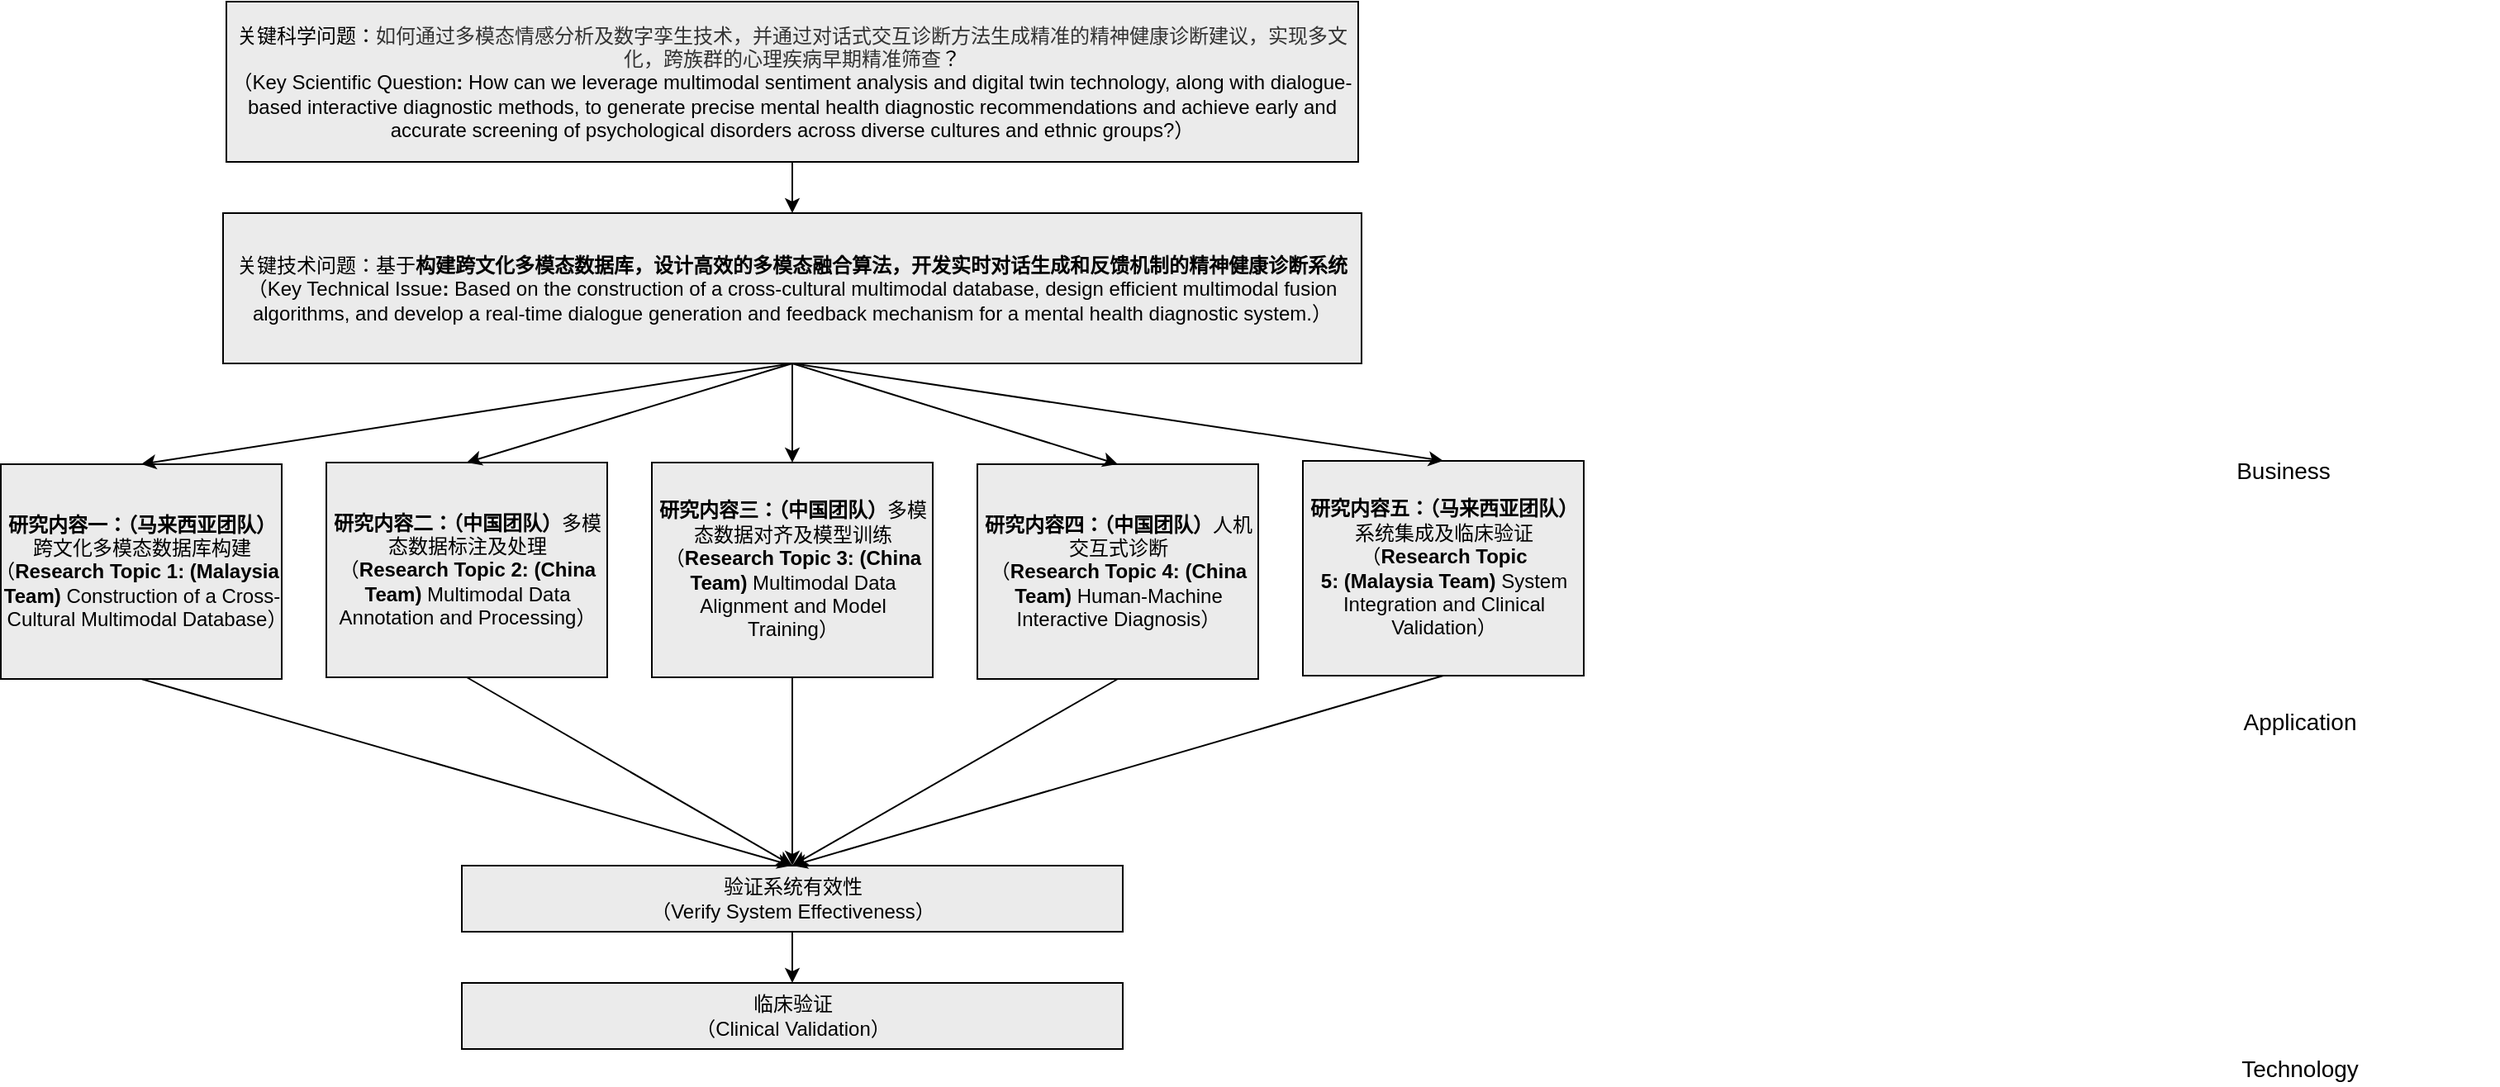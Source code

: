 <mxfile version="25.0.3">
  <diagram id="6I0OCvxSQrVGMHxT2VVA" name="Page-1">
    <mxGraphModel dx="1918" dy="705" grid="0" gridSize="10" guides="1" tooltips="1" connect="1" arrows="1" fold="1" page="0" pageScale="1" pageWidth="850" pageHeight="1100" math="0" shadow="0">
      <root>
        <mxCell id="0" />
        <mxCell id="1" parent="0" />
        <mxCell id="dKdSaXE48SgPbhcamS2K-58" value="Technology" style="text;html=1;strokeColor=none;fillColor=none;align=center;verticalAlign=middle;whiteSpace=wrap;fontSize=14;" parent="1" vertex="1">
          <mxGeometry x="1269" y="751" width="240" height="20" as="geometry" />
        </mxCell>
        <mxCell id="dKdSaXE48SgPbhcamS2K-59" value="Application" style="text;html=1;strokeColor=none;fillColor=none;align=center;verticalAlign=middle;whiteSpace=wrap;fontSize=14;" parent="1" vertex="1">
          <mxGeometry x="1269" y="541" width="240" height="20" as="geometry" />
        </mxCell>
        <mxCell id="dKdSaXE48SgPbhcamS2K-60" value="Business" style="text;html=1;strokeColor=none;fillColor=none;align=center;verticalAlign=middle;whiteSpace=wrap;fontSize=14;" parent="1" vertex="1">
          <mxGeometry x="1259" y="389" width="240" height="20" as="geometry" />
        </mxCell>
        <mxCell id="VO531dHjWUVzXmGTuJKX-1" value="关键科学问题：&lt;span style=&quot;color: rgb(51, 51, 51); letter-spacing: 0pt; text-align: justify; text-indent: 2em;&quot;&gt;&lt;font face=&quot;Helvetica&quot; style=&quot;font-size: 12px;&quot;&gt;如何通过多模态情感分析及数字孪生技术，并通过对话式交互诊断方法生成精准的精神健康诊断建议，实现多文化，跨族群的心理疾病早期精准筛查&lt;/font&gt;&lt;/span&gt;&lt;span style=&quot;background-color: initial;&quot;&gt;？&lt;/span&gt;&lt;div style=&quot;font-size: medium; text-align: start;&quot; data-hash=&quot;b935e11d9d1dda486e0670e52072802b&quot; data-version=&quot;3.0.0&quot;&gt;&lt;/div&gt;&lt;div&gt;（Key Scientific Question&lt;strong&gt;:&lt;/strong&gt; How can we leverage multimodal sentiment analysis and digital twin technology, along with dialogue-based interactive diagnostic methods, to generate precise mental health diagnostic recommendations and achieve early and accurate screening of psychological disorders across diverse cultures and ethnic groups?）&lt;span style=&quot;background-color: initial;&quot;&gt;&lt;/span&gt;&lt;/div&gt;" style="html=1;outlineConnect=0;whiteSpace=wrap;fillColor=#EBEBEB;shape=mxgraph.archimate3.application;appType=generic;archiType=square;" parent="1" vertex="1">
          <mxGeometry x="134" y="115" width="685" height="97" as="geometry" />
        </mxCell>
        <mxCell id="VO531dHjWUVzXmGTuJKX-2" value="关键技术问题：基于&lt;b&gt;构建跨文化多模态数据库，&lt;/b&gt;&lt;b&gt;设计高效的多模态融合算法，开发实时对话生成和反馈机制的精神健康诊断系统&lt;/b&gt;&lt;div&gt;（&lt;span style=&quot;background-color: initial;&quot;&gt;Key Technical Issue&lt;/span&gt;&lt;strong style=&quot;background-color: initial;&quot;&gt;:&lt;/strong&gt;&lt;span style=&quot;background-color: initial;&quot;&gt;&amp;nbsp;Based on the construction of a cross-cultural multimodal database, design efficient multimodal fusion algorithms, and develop a real-time dialogue generation and feedback mechanism for a mental health diagnostic system.&lt;/span&gt;&lt;span style=&quot;background-color: initial;&quot;&gt;）&lt;/span&gt;&lt;/div&gt;" style="html=1;outlineConnect=0;whiteSpace=wrap;fillColor=#EBEBEB;shape=mxgraph.archimate3.application;appType=generic;archiType=square;" parent="1" vertex="1">
          <mxGeometry x="132" y="243" width="689" height="91" as="geometry" />
        </mxCell>
        <mxCell id="VO531dHjWUVzXmGTuJKX-3" value="&lt;b&gt;研究内容二：（中国团队）&lt;/b&gt;多模态数据标注及处理&lt;div&gt;（&lt;b&gt;Research Topic 2: (China Team)&lt;/b&gt; Multimodal Data Annotation and Processing）&lt;/div&gt;" style="html=1;outlineConnect=0;whiteSpace=wrap;fillColor=#EBEBEB;shape=mxgraph.archimate3.application;appType=generic;archiType=square;" parent="1" vertex="1">
          <mxGeometry x="194.5" y="394" width="170" height="130" as="geometry" />
        </mxCell>
        <mxCell id="VO531dHjWUVzXmGTuJKX-4" value="&lt;b&gt;研究内容三：（中国团队）&lt;/b&gt;多模态数据对齐及模型训练（&lt;strong style=&quot;background-color: initial;&quot;&gt;Research Topic 3:&lt;/strong&gt;&lt;span style=&quot;background-color: initial;&quot;&gt;&lt;b&gt;&amp;nbsp;(China Team) &lt;/b&gt;Multimodal Data Alignment and Model Training&lt;/span&gt;&lt;span style=&quot;background-color: initial;&quot;&gt;）&lt;/span&gt;" style="html=1;outlineConnect=0;whiteSpace=wrap;fillColor=#EBEBEB;shape=mxgraph.archimate3.application;appType=generic;archiType=square;" parent="1" vertex="1">
          <mxGeometry x="391.5" y="394" width="170" height="130" as="geometry" />
        </mxCell>
        <mxCell id="VO531dHjWUVzXmGTuJKX-5" value="&lt;b&gt;研究内容四：（中国团队）&lt;/b&gt;人机交互式诊断&lt;div&gt;（&lt;b&gt;Research Topic 4: (China Team)&lt;/b&gt; Human-Machine Interactive Diagnosis）&lt;span style=&quot;color: rgba(0, 0, 0, 0); font-family: monospace; font-size: 0px; text-align: start; text-wrap-mode: nowrap;&quot;&gt;%3CmxGraphModel%3E%3Croot%3E%3CmxCell%20id%3D%220%22%2F%3E%3CmxCell%20id%3D%221%22%20parent%3D%220%22%2F%3E%3CmxCell%20id%3D%222%22%20value%3D%22%E7%A0%94%E7%A9%B6%E5%86%85%E5%AE%B9%E4%B8%80%EF%BC%9A%E5%A4%9A%E6%A8%A1%E6%80%81%E6%95%B0%E6%8D%AE%E6%94%B6%E9%9B%86%E5%8F%8A%E6%A0%87%E6%B3%A8%22%20style%3D%22html%3D1%3BoutlineConnect%3D0%3BwhiteSpace%3Dwrap%3BfillColor%3D%23EBEBEB%3Bshape%3Dmxgraph.archimate3.application%3BappType%3Dgeneric%3BarchiType%3Dsquare%3B%22%20vertex%3D%221%22%20parent%3D%221%22%3E%3CmxGeometry%20x%3D%22190%22%20y%3D%22320%22%20width%3D%22400%22%20height%3D%2240%22%20as%3D%22geometry%22%2F%3E%3C%2FmxCell%3E%3C%2Froot%3E%3C%2FmxGraphModel%3E&lt;/span&gt;&lt;/div&gt;" style="html=1;outlineConnect=0;whiteSpace=wrap;fillColor=#EBEBEB;shape=mxgraph.archimate3.application;appType=generic;archiType=square;" parent="1" vertex="1">
          <mxGeometry x="588.5" y="395" width="170" height="130" as="geometry" />
        </mxCell>
        <mxCell id="VO531dHjWUVzXmGTuJKX-6" value="&lt;b&gt;研究内容一：（马来西亚团队）&lt;/b&gt;跨文化多模态数据库构建&lt;span style=&quot;color: rgba(0, 0, 0, 0); font-family: monospace; font-size: 0px; text-align: start; text-wrap-mode: nowrap;&quot;&gt;%3CmxGraphModel%3E%3Croot%3E%3CmxCell%20id%3D%220%22%2F%3E%3CmxCell%20id%3D%221%22%20parent%3D%220%22%2F%3E%3CmxCell%20id%3D%222%22%20value%3D%22%E7%A0%94%E7%A9%B6%E5%86%85%E5%AE%B9%E4%B8%80%EF%BC%9A%E5%A4%9A%E6%A8%A1%E6%80%81%E6%95%B0%E6%8D%AE%E6%94%B6%E9%9B%86%E5%8F%8A%E6%A0%87%E6%B3%A8%22%20style%3D%22html%3D1%3BoutlineConnect%3D0%3BwhiteSpace%3Dwrap%3BfillColor%3D%23EBEBEB%3Bshape%3Dmxgraph.archimate3.application%3BappType%3Dgeneric%3BarchiType%3Dsquare%3B%22%20vertex%3D%221%22%20parent%3D%221%22%3E%3CmxGeometry%20x%3D%22190%22%20y%3D%22320%22%20width%3D%22400%22%20height%3D%2240%22%20as%3D%22geometry%22%2F%3E%3C%2FmxCell%3E%3C%2Froot%3E%3C%2FmxGraphModel%3E&lt;/span&gt;&lt;div&gt;&lt;span style=&quot;color: rgba(0, 0, 0, 0); font-family: monospace; font-size: 0px; text-align: start; text-wrap-mode: nowrap;&quot;&gt;（（（(&lt;/span&gt;&lt;span style=&quot;background-color: initial;&quot;&gt;（&lt;/span&gt;&lt;strong style=&quot;background-color: initial;&quot;&gt;Research Topic 1:&lt;/strong&gt;&lt;span style=&quot;background-color: initial;&quot;&gt; &lt;b&gt;(Malaysia Team)&lt;/b&gt; Construction of a Cross-Cultural Multimodal Database）&lt;/span&gt;&lt;span style=&quot;color: rgba(0, 0, 0, 0); font-family: monospace; font-size: 0px; text-align: start; text-wrap-mode: nowrap; background-color: initial;&quot;&gt;）&lt;/span&gt;&lt;/div&gt;" style="html=1;outlineConnect=0;whiteSpace=wrap;fillColor=#EBEBEB;shape=mxgraph.archimate3.application;appType=generic;archiType=square;" parent="1" vertex="1">
          <mxGeometry x="-2.5" y="395" width="170" height="130" as="geometry" />
        </mxCell>
        <mxCell id="VO531dHjWUVzXmGTuJKX-7" value="&lt;b&gt;研究内容五：（马来西亚团队）&lt;/b&gt;系统集成及临床验证（&lt;strong style=&quot;background-color: initial;&quot;&gt;Research Topic 5:&lt;/strong&gt;&lt;span style=&quot;background-color: initial;&quot;&gt;&lt;b&gt;&amp;nbsp;(Malaysia Team)&lt;/b&gt; System Integration and Clinical Validation&lt;/span&gt;&lt;span style=&quot;background-color: initial;&quot;&gt;）&lt;/span&gt;&lt;span style=&quot;text-wrap-mode: nowrap; background-color: initial; color: rgba(0, 0, 0, 0); font-family: monospace; font-size: 0px; text-align: start;&quot;&gt;%3CmxGraphModel%3E%3Croot%3E%3CmxCell%20id%3D%220%22%2F%3E%3CmxCell%20id%3D%221%22%20parent%3D%220%22%2F%3E%3CmxCell%20id%3D%222%22%20value%3D%22%E7%A0%94%E7%A9%B6%E5%86%85%E5%AE%B9%E4%B8%80%EF%BC%9A%E5%A4%9A%E6%A8%A1%E6%80%81%E6%95%B0%E6%8D%AE%E6%94%B6%E9%9B%86%E5%8F%8A%E6%A0%87%E6%B3%A8%22%20style%3D%22html%3D1%3BoutlineConnect%3D0%3BwhiteSpace%3Dwrap%3BfillColor%3D%23EBEBEB%3Bshape%3Dmxgraph.archimate3.application%3BappType%3Dgeneric%3BarchiType%3Dsquare%3B%22%20vertex%3D%221%22%20parent%3D%221%22%3E%3CmxGeometry%20x%3D%22190%22%20y%3D%22320%22%20width%3D%22400%22%20height%3D%2240%22%20as%3D%22geometry%22%2F%3E%3C%2FmxCell%3E%3C%2Froot%3E%3C%2FmxGraphModel%3E（）&lt;/span&gt;" style="html=1;outlineConnect=0;whiteSpace=wrap;fillColor=#EBEBEB;shape=mxgraph.archimate3.application;appType=generic;archiType=square;" parent="1" vertex="1">
          <mxGeometry x="785.5" y="393" width="170" height="130" as="geometry" />
        </mxCell>
        <mxCell id="VO531dHjWUVzXmGTuJKX-8" value="验证系统有效性&lt;div&gt;（Verify System Effectiveness）&lt;/div&gt;" style="html=1;outlineConnect=0;whiteSpace=wrap;fillColor=#EBEBEB;shape=mxgraph.archimate3.application;appType=generic;archiType=square;" parent="1" vertex="1">
          <mxGeometry x="276.5" y="638" width="400" height="40" as="geometry" />
        </mxCell>
        <mxCell id="VO531dHjWUVzXmGTuJKX-9" value="临床验证&lt;div&gt;（Clinical Validation）&lt;/div&gt;" style="html=1;outlineConnect=0;whiteSpace=wrap;fillColor=#EBEBEB;shape=mxgraph.archimate3.application;appType=generic;archiType=square;" parent="1" vertex="1">
          <mxGeometry x="276.5" y="709" width="400" height="40" as="geometry" />
        </mxCell>
        <mxCell id="VO531dHjWUVzXmGTuJKX-10" style="edgeStyle=orthogonalEdgeStyle;rounded=0;orthogonalLoop=1;jettySize=auto;html=1;exitX=0.5;exitY=1;exitDx=0;exitDy=0;exitPerimeter=0;entryX=0.5;entryY=0;entryDx=0;entryDy=0;entryPerimeter=0;" parent="1" source="VO531dHjWUVzXmGTuJKX-1" target="VO531dHjWUVzXmGTuJKX-2" edge="1">
          <mxGeometry relative="1" as="geometry" />
        </mxCell>
        <mxCell id="VO531dHjWUVzXmGTuJKX-11" style="rounded=0;orthogonalLoop=1;jettySize=auto;html=1;exitX=0.5;exitY=1;exitDx=0;exitDy=0;exitPerimeter=0;entryX=0.5;entryY=0;entryDx=0;entryDy=0;entryPerimeter=0;" parent="1" source="VO531dHjWUVzXmGTuJKX-2" target="VO531dHjWUVzXmGTuJKX-3" edge="1">
          <mxGeometry relative="1" as="geometry" />
        </mxCell>
        <mxCell id="VO531dHjWUVzXmGTuJKX-12" style="rounded=0;orthogonalLoop=1;jettySize=auto;html=1;exitX=0.5;exitY=1;exitDx=0;exitDy=0;exitPerimeter=0;entryX=0.5;entryY=0;entryDx=0;entryDy=0;entryPerimeter=0;edgeStyle=orthogonalEdgeStyle;" parent="1" source="VO531dHjWUVzXmGTuJKX-2" target="VO531dHjWUVzXmGTuJKX-4" edge="1">
          <mxGeometry relative="1" as="geometry" />
        </mxCell>
        <mxCell id="VO531dHjWUVzXmGTuJKX-13" style="rounded=0;orthogonalLoop=1;jettySize=auto;html=1;exitX=0.5;exitY=1;exitDx=0;exitDy=0;exitPerimeter=0;entryX=0.5;entryY=0;entryDx=0;entryDy=0;entryPerimeter=0;" parent="1" source="VO531dHjWUVzXmGTuJKX-2" target="VO531dHjWUVzXmGTuJKX-5" edge="1">
          <mxGeometry relative="1" as="geometry" />
        </mxCell>
        <mxCell id="VO531dHjWUVzXmGTuJKX-14" style="rounded=0;orthogonalLoop=1;jettySize=auto;html=1;exitX=0.5;exitY=1;exitDx=0;exitDy=0;exitPerimeter=0;entryX=0.5;entryY=0;entryDx=0;entryDy=0;entryPerimeter=0;" parent="1" source="VO531dHjWUVzXmGTuJKX-2" target="VO531dHjWUVzXmGTuJKX-6" edge="1">
          <mxGeometry relative="1" as="geometry" />
        </mxCell>
        <mxCell id="VO531dHjWUVzXmGTuJKX-15" style="rounded=0;orthogonalLoop=1;jettySize=auto;html=1;exitX=0.5;exitY=1;exitDx=0;exitDy=0;exitPerimeter=0;entryX=0.5;entryY=0;entryDx=0;entryDy=0;entryPerimeter=0;" parent="1" source="VO531dHjWUVzXmGTuJKX-2" target="VO531dHjWUVzXmGTuJKX-7" edge="1">
          <mxGeometry relative="1" as="geometry" />
        </mxCell>
        <mxCell id="VO531dHjWUVzXmGTuJKX-16" style="edgeStyle=orthogonalEdgeStyle;rounded=0;orthogonalLoop=1;jettySize=auto;html=1;exitX=0.5;exitY=1;exitDx=0;exitDy=0;exitPerimeter=0;entryX=0.5;entryY=0;entryDx=0;entryDy=0;entryPerimeter=0;" parent="1" source="VO531dHjWUVzXmGTuJKX-8" target="VO531dHjWUVzXmGTuJKX-9" edge="1">
          <mxGeometry relative="1" as="geometry" />
        </mxCell>
        <mxCell id="VO531dHjWUVzXmGTuJKX-17" style="rounded=0;orthogonalLoop=1;jettySize=auto;html=1;exitX=0.5;exitY=1;exitDx=0;exitDy=0;exitPerimeter=0;entryX=0.5;entryY=0;entryDx=0;entryDy=0;entryPerimeter=0;" parent="1" source="VO531dHjWUVzXmGTuJKX-3" target="VO531dHjWUVzXmGTuJKX-8" edge="1">
          <mxGeometry relative="1" as="geometry">
            <mxPoint x="351" y="592" as="sourcePoint" />
          </mxGeometry>
        </mxCell>
        <mxCell id="VO531dHjWUVzXmGTuJKX-18" style="rounded=0;orthogonalLoop=1;jettySize=auto;html=1;exitX=0.5;exitY=1;exitDx=0;exitDy=0;exitPerimeter=0;entryX=0.5;entryY=0;entryDx=0;entryDy=0;entryPerimeter=0;edgeStyle=orthogonalEdgeStyle;" parent="1" source="VO531dHjWUVzXmGTuJKX-4" target="VO531dHjWUVzXmGTuJKX-8" edge="1">
          <mxGeometry relative="1" as="geometry">
            <mxPoint x="473" y="592" as="sourcePoint" />
          </mxGeometry>
        </mxCell>
        <mxCell id="VO531dHjWUVzXmGTuJKX-19" style="rounded=0;orthogonalLoop=1;jettySize=auto;html=1;exitX=0.5;exitY=1;exitDx=0;exitDy=0;exitPerimeter=0;entryX=0.5;entryY=0;entryDx=0;entryDy=0;entryPerimeter=0;" parent="1" source="VO531dHjWUVzXmGTuJKX-5" target="VO531dHjWUVzXmGTuJKX-8" edge="1">
          <mxGeometry relative="1" as="geometry">
            <mxPoint x="595" y="592" as="sourcePoint" />
          </mxGeometry>
        </mxCell>
        <mxCell id="VO531dHjWUVzXmGTuJKX-20" style="rounded=0;orthogonalLoop=1;jettySize=auto;html=1;exitX=0.5;exitY=1;exitDx=0;exitDy=0;exitPerimeter=0;entryX=0.5;entryY=0;entryDx=0;entryDy=0;entryPerimeter=0;" parent="1" source="VO531dHjWUVzXmGTuJKX-6" target="VO531dHjWUVzXmGTuJKX-8" edge="1">
          <mxGeometry relative="1" as="geometry">
            <mxPoint x="229" y="592" as="sourcePoint" />
          </mxGeometry>
        </mxCell>
        <mxCell id="VO531dHjWUVzXmGTuJKX-22" style="rounded=0;orthogonalLoop=1;jettySize=auto;html=1;exitX=0.5;exitY=1;exitDx=0;exitDy=0;exitPerimeter=0;entryX=0.5;entryY=0;entryDx=0;entryDy=0;entryPerimeter=0;" parent="1" source="VO531dHjWUVzXmGTuJKX-7" target="VO531dHjWUVzXmGTuJKX-8" edge="1">
          <mxGeometry relative="1" as="geometry">
            <mxPoint x="717" y="592" as="sourcePoint" />
          </mxGeometry>
        </mxCell>
      </root>
    </mxGraphModel>
  </diagram>
</mxfile>
